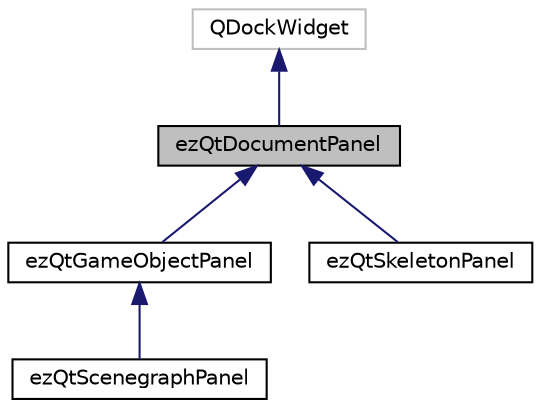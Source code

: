 digraph "ezQtDocumentPanel"
{
 // LATEX_PDF_SIZE
  edge [fontname="Helvetica",fontsize="10",labelfontname="Helvetica",labelfontsize="10"];
  node [fontname="Helvetica",fontsize="10",shape=record];
  Node1 [label="ezQtDocumentPanel",height=0.2,width=0.4,color="black", fillcolor="grey75", style="filled", fontcolor="black",tooltip=" "];
  Node2 -> Node1 [dir="back",color="midnightblue",fontsize="10",style="solid",fontname="Helvetica"];
  Node2 [label="QDockWidget",height=0.2,width=0.4,color="grey75", fillcolor="white", style="filled",tooltip=" "];
  Node1 -> Node3 [dir="back",color="midnightblue",fontsize="10",style="solid",fontname="Helvetica"];
  Node3 [label="ezQtGameObjectPanel",height=0.2,width=0.4,color="black", fillcolor="white", style="filled",URL="$d3/d49/classez_qt_game_object_panel.htm",tooltip=" "];
  Node3 -> Node4 [dir="back",color="midnightblue",fontsize="10",style="solid",fontname="Helvetica"];
  Node4 [label="ezQtScenegraphPanel",height=0.2,width=0.4,color="black", fillcolor="white", style="filled",URL="$de/dc7/classez_qt_scenegraph_panel.htm",tooltip=" "];
  Node1 -> Node5 [dir="back",color="midnightblue",fontsize="10",style="solid",fontname="Helvetica"];
  Node5 [label="ezQtSkeletonPanel",height=0.2,width=0.4,color="black", fillcolor="white", style="filled",URL="$d7/d3d/classez_qt_skeleton_panel.htm",tooltip=" "];
}
